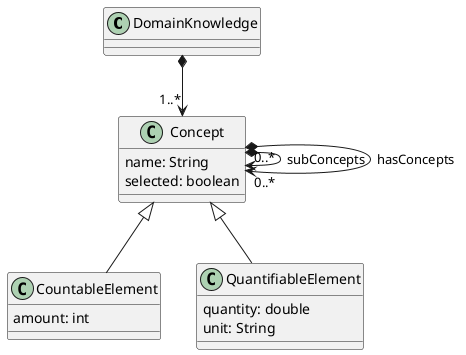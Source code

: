 @startuml

DomainKnowledge *--> "1..*" Concept

class Concept {
    name: String
    selected: boolean
}

Concept <|-- CountableElement
Concept <|-- QuantifiableElement

class CountableElement {
    amount: int
}

class QuantifiableElement {
    quantity: double
    unit: String
}

Concept *--> "0..*" Concept : subConcepts
Concept *--> "0..*" Concept : hasConcepts

@enduml